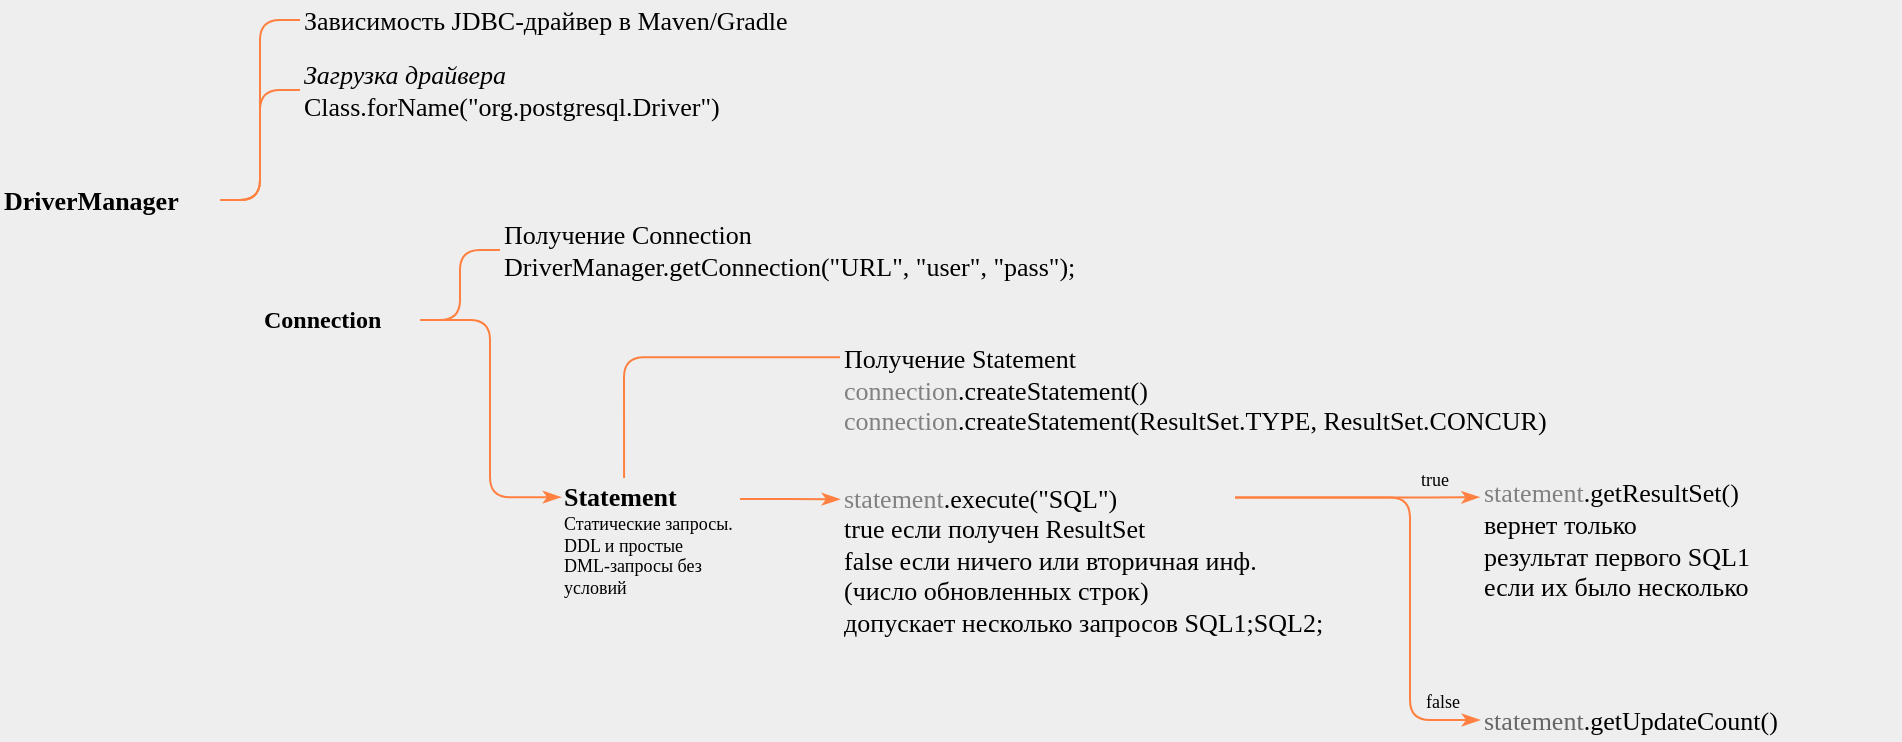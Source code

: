 <mxfile version="24.7.7">
  <diagram name="Страница — 1" id="OqYE9yDpue77zhTZ0SdF">
    <mxGraphModel dx="989" dy="506" grid="1" gridSize="10" guides="1" tooltips="1" connect="1" arrows="1" fold="1" page="0" pageScale="1" pageWidth="4681" pageHeight="3300" background="#eeeeee" math="0" shadow="0">
      <root>
        <mxCell id="0" />
        <mxCell id="1" parent="0" />
        <mxCell id="AklVODaQqntzDYRR3RfB-9" style="edgeStyle=orthogonalEdgeStyle;rounded=1;orthogonalLoop=1;jettySize=auto;html=1;entryX=0;entryY=0.5;entryDx=0;entryDy=0;fontSize=13;fontFamily=JetBrains Mono;fontSource=https%3A%2F%2Ffonts.googleapis.com%2Fcss%3Ffamily%3DJetBrains%2BMono;endArrow=none;endFill=0;curved=0;fillColor=#e3c800;strokeColor=#ff8040;" edge="1" parent="1" source="AklVODaQqntzDYRR3RfB-6" target="AklVODaQqntzDYRR3RfB-7">
          <mxGeometry relative="1" as="geometry" />
        </mxCell>
        <mxCell id="AklVODaQqntzDYRR3RfB-10" style="edgeStyle=orthogonalEdgeStyle;rounded=1;orthogonalLoop=1;jettySize=auto;html=1;entryX=0;entryY=0.5;entryDx=0;entryDy=0;fontSize=13;fontFamily=JetBrains Mono;fontSource=https%3A%2F%2Ffonts.googleapis.com%2Fcss%3Ffamily%3DJetBrains%2BMono;endArrow=none;endFill=0;curved=0;fillColor=#e3c800;strokeColor=#ff8040;" edge="1" parent="1" source="AklVODaQqntzDYRR3RfB-6" target="AklVODaQqntzDYRR3RfB-8">
          <mxGeometry relative="1" as="geometry" />
        </mxCell>
        <mxCell id="AklVODaQqntzDYRR3RfB-6" value="&lt;span style=&quot;font-size: 13px;&quot;&gt;&lt;/span&gt;&lt;div style=&quot;font-size: 13px;&quot;&gt;&lt;div style=&quot;font-size: 13px;&quot;&gt;&lt;div style=&quot;font-size: 13px;&quot;&gt; DriverManager&lt;/div&gt;&lt;/div&gt;&lt;/div&gt;" style="text;whiteSpace=wrap;html=1;align=left;verticalAlign=middle;fontStyle=1;labelBackgroundColor=none;fontFamily=JetBrains Mono;fontSource=https%3A%2F%2Ffonts.googleapis.com%2Fcss%3Ffamily%3DJetBrains%2BMono;fontSize=13;" vertex="1" parent="1">
          <mxGeometry x="300" y="90" width="110" height="20" as="geometry" />
        </mxCell>
        <mxCell id="AklVODaQqntzDYRR3RfB-7" value="&lt;span style=&quot;font-size: 13px;&quot;&gt;&lt;/span&gt;&lt;div style=&quot;font-size: 13px;&quot;&gt;&lt;div style=&quot;font-size: 13px;&quot;&gt;&lt;div style=&quot;font-size: 13px;&quot;&gt; Зависимость JDBC-драйвер в Maven/Gradle&lt;/div&gt;&lt;/div&gt;&lt;/div&gt;" style="text;whiteSpace=wrap;html=1;verticalAlign=middle;fontFamily=JetBrains Mono;fontSource=https%3A%2F%2Ffonts.googleapis.com%2Fcss%3Ffamily%3DJetBrains%2BMono;fontSize=13;" vertex="1" parent="1">
          <mxGeometry x="450" width="310" height="20" as="geometry" />
        </mxCell>
        <mxCell id="AklVODaQqntzDYRR3RfB-8" value="&lt;span style=&quot;font-size: 13px;&quot;&gt;&lt;/span&gt;&lt;div style=&quot;font-size: 13px;&quot;&gt;&lt;div style=&quot;font-size: 13px;&quot;&gt;&lt;div style=&quot;font-size: 13px;&quot;&gt; &lt;i&gt;Загрузка драйвера&lt;/i&gt;&lt;/div&gt;&lt;div style=&quot;font-size: 13px;&quot;&gt; Class.forName(&quot;org.postgresql.Driver&quot;)&lt;/div&gt;&lt;/div&gt;&lt;/div&gt;" style="text;whiteSpace=wrap;html=1;verticalAlign=middle;fontSize=13;fontFamily=JetBrains Mono;fontSource=https%3A%2F%2Ffonts.googleapis.com%2Fcss%3Ffamily%3DJetBrains%2BMono;" vertex="1" parent="1">
          <mxGeometry x="450" y="30" width="310" height="30" as="geometry" />
        </mxCell>
        <mxCell id="AklVODaQqntzDYRR3RfB-15" style="edgeStyle=orthogonalEdgeStyle;rounded=1;orthogonalLoop=1;jettySize=auto;html=1;entryX=0;entryY=0.5;entryDx=0;entryDy=0;fontFamily=JetBrains Mono;fontSource=https%3A%2F%2Ffonts.googleapis.com%2Fcss%3Ffamily%3DJetBrains%2BMono;endArrow=none;endFill=0;curved=0;fillColor=#e3c800;strokeColor=#ff8040;" edge="1" parent="1" source="AklVODaQqntzDYRR3RfB-13" target="AklVODaQqntzDYRR3RfB-14">
          <mxGeometry relative="1" as="geometry" />
        </mxCell>
        <mxCell id="AklVODaQqntzDYRR3RfB-13" value="&lt;span&gt;&lt;/span&gt;&lt;div&gt;&lt;div&gt;&lt;div&gt;&lt;strong&gt; Connection&lt;/strong&gt;&lt;/div&gt;&lt;/div&gt;&lt;/div&gt;" style="text;whiteSpace=wrap;html=1;verticalAlign=middle;fontFamily=JetBrains Mono;fontSource=https%3A%2F%2Ffonts.googleapis.com%2Fcss%3Ffamily%3DJetBrains%2BMono;" vertex="1" parent="1">
          <mxGeometry x="430" y="150" width="80" height="20" as="geometry" />
        </mxCell>
        <mxCell id="AklVODaQqntzDYRR3RfB-14" value="&lt;span style=&quot;font-size: 13px;&quot;&gt;&lt;/span&gt;&lt;div style=&quot;font-size: 13px;&quot;&gt;&lt;div style=&quot;font-size: 13px;&quot;&gt;&lt;div style=&quot;font-size: 13px;&quot;&gt; &lt;font face=&quot;OpenSans&quot;&gt;Получение&lt;/font&gt; Connection&lt;/div&gt;&lt;div style=&quot;font-size: 13px;&quot;&gt; DriverManager.getConnection(&quot;URL&quot;, &quot;user&quot;, &quot;pass&quot;);&lt;/div&gt;&lt;/div&gt;&lt;/div&gt;" style="text;whiteSpace=wrap;html=1;align=left;verticalAlign=middle;fontSize=13;fontFamily=JetBrains Mono;fontSource=https%3A%2F%2Ffonts.googleapis.com%2Fcss%3Ffamily%3DJetBrains%2BMono;" vertex="1" parent="1">
          <mxGeometry x="550" y="110" width="400" height="30" as="geometry" />
        </mxCell>
        <mxCell id="AklVODaQqntzDYRR3RfB-16" value="&lt;font style=&quot;font-size: 13px;&quot; data-font-src=&quot;https://fonts.googleapis.com/css?family=JetBrains+Mono&quot;&gt;&lt;span style=&quot;font-size: 13px;&quot;&gt;&lt;/span&gt;&lt;/font&gt;&lt;div style=&quot;font-size: 13px;&quot;&gt;&lt;div style=&quot;font-size: 13px;&quot;&gt;&lt;div style=&quot;font-size: 13px;&quot;&gt;&lt;font style=&quot;font-size: 13px;&quot;&gt;&lt;strong style=&quot;font-size: 13px;&quot;&gt; &lt;/strong&gt;&lt;b&gt;&lt;span style=&quot;font-size: 13px;&quot;&gt;Statement&lt;/span&gt;&lt;span style=&quot;font-size: 13px;&quot;&gt;&lt;/span&gt;&lt;/b&gt;&lt;/font&gt;&lt;div style=&quot;font-size: 9px;&quot;&gt;&lt;div style=&quot;&quot;&gt;&lt;div style=&quot;&quot;&gt;&lt;font style=&quot;font-size: 9px;&quot;&gt; &lt;font style=&quot;font-size: 9px;&quot; face=&quot;OpenSans&quot;&gt;Статические запросы.&lt;/font&gt;&lt;/font&gt;&lt;/div&gt;&lt;div style=&quot;&quot;&gt;&lt;font face=&quot;hjjGwZYo124i-z6XPjBW&quot; style=&quot;font-size: 9px;&quot;&gt; DDL и простые&lt;/font&gt;&lt;/div&gt;&lt;div style=&quot;&quot;&gt;&lt;font face=&quot;hjjGwZYo124i-z6XPjBW&quot; style=&quot;font-size: 9px;&quot;&gt; DML-запросы без условий&lt;/font&gt;&lt;/div&gt;&lt;/div&gt;&lt;/div&gt;&lt;/div&gt;&lt;/div&gt;&lt;/div&gt;" style="text;whiteSpace=wrap;html=1;fontFamily=JetBrains Mono;fontSource=https%3A%2F%2Ffonts.googleapis.com%2Fcss%3Ffamily%3DJetBrains%2BMono;fontSize=13;verticalAlign=middle;" vertex="1" parent="1">
          <mxGeometry x="580" y="240" width="90" height="60" as="geometry" />
        </mxCell>
        <mxCell id="AklVODaQqntzDYRR3RfB-17" style="edgeStyle=orthogonalEdgeStyle;rounded=1;orthogonalLoop=1;jettySize=auto;html=1;entryX=0.006;entryY=0.143;entryDx=0;entryDy=0;entryPerimeter=0;curved=0;fillColor=#e3c800;strokeColor=#ff8040;endArrow=classicThin;endFill=1;" edge="1" parent="1" source="AklVODaQqntzDYRR3RfB-13" target="AklVODaQqntzDYRR3RfB-16">
          <mxGeometry relative="1" as="geometry" />
        </mxCell>
        <mxCell id="AklVODaQqntzDYRR3RfB-19" value="&lt;span style=&quot;font-size: 13px;&quot;&gt;&lt;/span&gt;&lt;div style=&quot;font-size: 13px;&quot;&gt;&lt;div style=&quot;font-size: 13px;&quot;&gt;&lt;div style=&quot;font-size: 13px;&quot;&gt; Получение Statement&lt;/div&gt;&lt;div style=&quot;font-size: 13px;&quot;&gt; &lt;span style=&quot;color: rgb(128, 128, 128); font-size: 13px;&quot;&gt;connection&lt;/span&gt;.createStatement()&lt;/div&gt;&lt;div style=&quot;font-size: 13px;&quot;&gt; &lt;span style=&quot;color: rgb(128, 128, 128); font-size: 13px;&quot;&gt;connection&lt;/span&gt;.createStatement(ResultSet.TYPE, ResultSet.CONCUR)&lt;/div&gt;&lt;/div&gt;&lt;/div&gt;" style="text;whiteSpace=wrap;html=1;fontFamily=JetBrains Mono;fontSource=https%3A%2F%2Ffonts.googleapis.com%2Fcss%3Ffamily%3DJetBrains%2BMono;verticalAlign=middle;fontSize=13;imageAspect=1;portConstraintRotation=0;" vertex="1" parent="1">
          <mxGeometry x="720" y="170" width="470" height="50" as="geometry" />
        </mxCell>
        <mxCell id="AklVODaQqntzDYRR3RfB-20" style="edgeStyle=orthogonalEdgeStyle;rounded=1;orthogonalLoop=1;jettySize=auto;html=1;entryX=0.356;entryY=-0.016;entryDx=0;entryDy=0;entryPerimeter=0;curved=0;endArrow=none;endFill=0;endSize=6;strokeWidth=1;exitX=0;exitY=0.172;exitDx=0;exitDy=0;exitPerimeter=0;fillColor=#e3c800;strokeColor=#ff8040;" edge="1" parent="1" source="AklVODaQqntzDYRR3RfB-19" target="AklVODaQqntzDYRR3RfB-16">
          <mxGeometry relative="1" as="geometry" />
        </mxCell>
        <mxCell id="AklVODaQqntzDYRR3RfB-30" style="edgeStyle=orthogonalEdgeStyle;rounded=1;orthogonalLoop=1;jettySize=auto;html=1;entryX=0;entryY=0.5;entryDx=0;entryDy=0;fontFamily=JetBrains Mono;fontSource=https%3A%2F%2Ffonts.googleapis.com%2Fcss%3Ffamily%3DJetBrains%2BMono;fontSize=13;fontColor=default;exitX=0.79;exitY=0.11;exitDx=0;exitDy=0;exitPerimeter=0;curved=0;endArrow=classicThin;endFill=1;fillColor=#ffcc99;strokeColor=#ff8040;" edge="1" parent="1" source="AklVODaQqntzDYRR3RfB-22" target="AklVODaQqntzDYRR3RfB-25">
          <mxGeometry relative="1" as="geometry" />
        </mxCell>
        <mxCell id="AklVODaQqntzDYRR3RfB-31" value="false" style="edgeLabel;html=1;align=center;verticalAlign=middle;resizable=0;points=[];fontFamily=JetBrains Mono;fontSource=https%3A%2F%2Ffonts.googleapis.com%2Fcss%3Ffamily%3DJetBrains%2BMono;fontSize=9;fontColor=default;fillColor=none;gradientColor=none;labelBackgroundColor=none;" vertex="1" connectable="0" parent="AklVODaQqntzDYRR3RfB-30">
          <mxGeometry x="0.74" y="-1" relative="1" as="geometry">
            <mxPoint x="11" y="-10" as="offset" />
          </mxGeometry>
        </mxCell>
        <mxCell id="AklVODaQqntzDYRR3RfB-22" value="&lt;p style=&quot;line-height: 100%;&quot;&gt;&lt;span&gt;&lt;/span&gt;&lt;/p&gt;&lt;div&gt;&lt;div&gt;&lt;div&gt; &lt;span style=&quot;color:rgb(128,128,128)&quot;&gt;statement&lt;/span&gt;.execute(&quot;SQL&quot;)&lt;/div&gt;&lt;/div&gt;&lt;/div&gt;&lt;div&gt;&lt;div&gt;&lt;div&gt;&lt;em&gt;  &lt;/em&gt;&lt;font face=&quot;OpenSans&quot;&gt;true если получен ResultSet&lt;/font&gt;&lt;/div&gt;&lt;div&gt;&lt;font face=&quot;fOFfXReioEMgN6vqh9XM&quot;&gt;  false если ничего или вторичная инф.&lt;/font&gt;&lt;/div&gt;&lt;div&gt;&lt;font face=&quot;fOFfXReioEMgN6vqh9XM&quot;&gt;  (число обновленных строк)&lt;/font&gt;&lt;/div&gt;&lt;div&gt;&lt;font face=&quot;fOFfXReioEMgN6vqh9XM&quot;&gt; допускает несколько запросов SQL1;SQL2;&lt;/font&gt;&lt;/div&gt;&lt;/div&gt;&lt;/div&gt;&lt;p&gt;&lt;/p&gt;" style="text;whiteSpace=wrap;html=1;fontFamily=JetBrains Mono;fontSource=https%3A%2F%2Ffonts.googleapis.com%2Fcss%3Ffamily%3DJetBrains%2BMono;fontSize=13;fontColor=default;verticalAlign=middle;rounded=0;arcSize=17;points=[[0,0,0,0,0],[0,0.25,0,0,0],[0,0.5,0,0,0],[0,0.75,0,0,0],[0,1,0,0,0],[0.25,0,0,0,0],[0.25,1,0,0,0],[0.5,0,0,0,0],[0.5,1,0,0,0],[0.75,0,0,0,0],[0.75,1,0,0,0],[0.79,0.11,0,0,0],[1,0,0,0,0],[1,0.25,0,0,0],[1,0.5,0,0,0],[1,0.75,0,0,0],[1,1,0,0,0]];" vertex="1" parent="1">
          <mxGeometry x="720" y="240" width="250" height="80" as="geometry" />
        </mxCell>
        <mxCell id="AklVODaQqntzDYRR3RfB-23" style="edgeStyle=orthogonalEdgeStyle;rounded=0;orthogonalLoop=1;jettySize=auto;html=1;entryX=0;entryY=0.121;entryDx=0;entryDy=0;entryPerimeter=0;fontFamily=JetBrains Mono;fontSource=https%3A%2F%2Ffonts.googleapis.com%2Fcss%3Ffamily%3DJetBrains%2BMono;fontSize=13;fontColor=default;exitX=1;exitY=0.158;exitDx=0;exitDy=0;exitPerimeter=0;endArrow=classicThin;endFill=1;fillColor=#e3c800;strokeColor=#ff8040;" edge="1" parent="1" source="AklVODaQqntzDYRR3RfB-16" target="AklVODaQqntzDYRR3RfB-22">
          <mxGeometry relative="1" as="geometry" />
        </mxCell>
        <mxCell id="AklVODaQqntzDYRR3RfB-24" value="&lt;span&gt;&lt;/span&gt;&lt;div&gt;&lt;div&gt;&lt;div&gt; &lt;span style=&quot;color:rgb(128,128,128)&quot;&gt;statement&lt;/span&gt;.getResultSet()&lt;/div&gt;&lt;div&gt;&lt;font face=&quot;OpenSans&quot;&gt;вернет только &lt;/font&gt;&lt;div&gt;&lt;font face=&quot;brUxPEJ55HiXob3kiLhB&quot;&gt; результат первого SQL1&lt;/font&gt;&lt;/div&gt;&lt;div&gt;&lt;font face=&quot;brUxPEJ55HiXob3kiLhB&quot;&gt; если их было несколько&lt;/font&gt;&lt;/div&gt;&lt;/div&gt;&lt;/div&gt;&lt;/div&gt;" style="text;whiteSpace=wrap;html=1;fontFamily=JetBrains Mono;fontSource=https%3A%2F%2Ffonts.googleapis.com%2Fcss%3Ffamily%3DJetBrains%2BMono;fontSize=13;fontColor=default;verticalAlign=middle;" vertex="1" parent="1">
          <mxGeometry x="1040" y="240" width="190" height="60" as="geometry" />
        </mxCell>
        <mxCell id="AklVODaQqntzDYRR3RfB-25" value="&lt;div&gt;&lt;div&gt;&lt;div&gt; &lt;font color=&quot;#666666&quot;&gt;statement&lt;/font&gt;.getUpdateCount()&lt;/div&gt;&lt;/div&gt;&lt;/div&gt;" style="text;whiteSpace=wrap;html=1;fontFamily=JetBrains Mono;fontSource=https%3A%2F%2Ffonts.googleapis.com%2Fcss%3Ffamily%3DJetBrains%2BMono;fontSize=13;fontColor=default;verticalAlign=middle;" vertex="1" parent="1">
          <mxGeometry x="1040" y="350" width="210" height="20" as="geometry" />
        </mxCell>
        <mxCell id="AklVODaQqntzDYRR3RfB-27" style="edgeStyle=orthogonalEdgeStyle;rounded=1;orthogonalLoop=1;jettySize=auto;html=1;entryX=-0.001;entryY=0.143;entryDx=0;entryDy=0;entryPerimeter=0;fontFamily=JetBrains Mono;fontSource=https%3A%2F%2Ffonts.googleapis.com%2Fcss%3Ffamily%3DJetBrains%2BMono;fontSize=13;fontColor=default;exitX=0.79;exitY=0.11;exitDx=0;exitDy=0;exitPerimeter=0;curved=0;endArrow=classicThin;endFill=1;fillColor=#ffff88;strokeColor=#ff8040;" edge="1" parent="1" source="AklVODaQqntzDYRR3RfB-22" target="AklVODaQqntzDYRR3RfB-24">
          <mxGeometry relative="1" as="geometry" />
        </mxCell>
        <mxCell id="AklVODaQqntzDYRR3RfB-29" value="true" style="edgeLabel;html=1;align=center;verticalAlign=middle;resizable=0;points=[];fontFamily=JetBrains Mono;fontSource=https%3A%2F%2Ffonts.googleapis.com%2Fcss%3Ffamily%3DJetBrains%2BMono;fontSize=9;fontColor=default;fillColor=none;gradientColor=none;labelBackgroundColor=none;" vertex="1" connectable="0" parent="AklVODaQqntzDYRR3RfB-27">
          <mxGeometry x="0.667" y="-3" relative="1" as="geometry">
            <mxPoint x="-3" y="-12" as="offset" />
          </mxGeometry>
        </mxCell>
      </root>
    </mxGraphModel>
  </diagram>
</mxfile>
